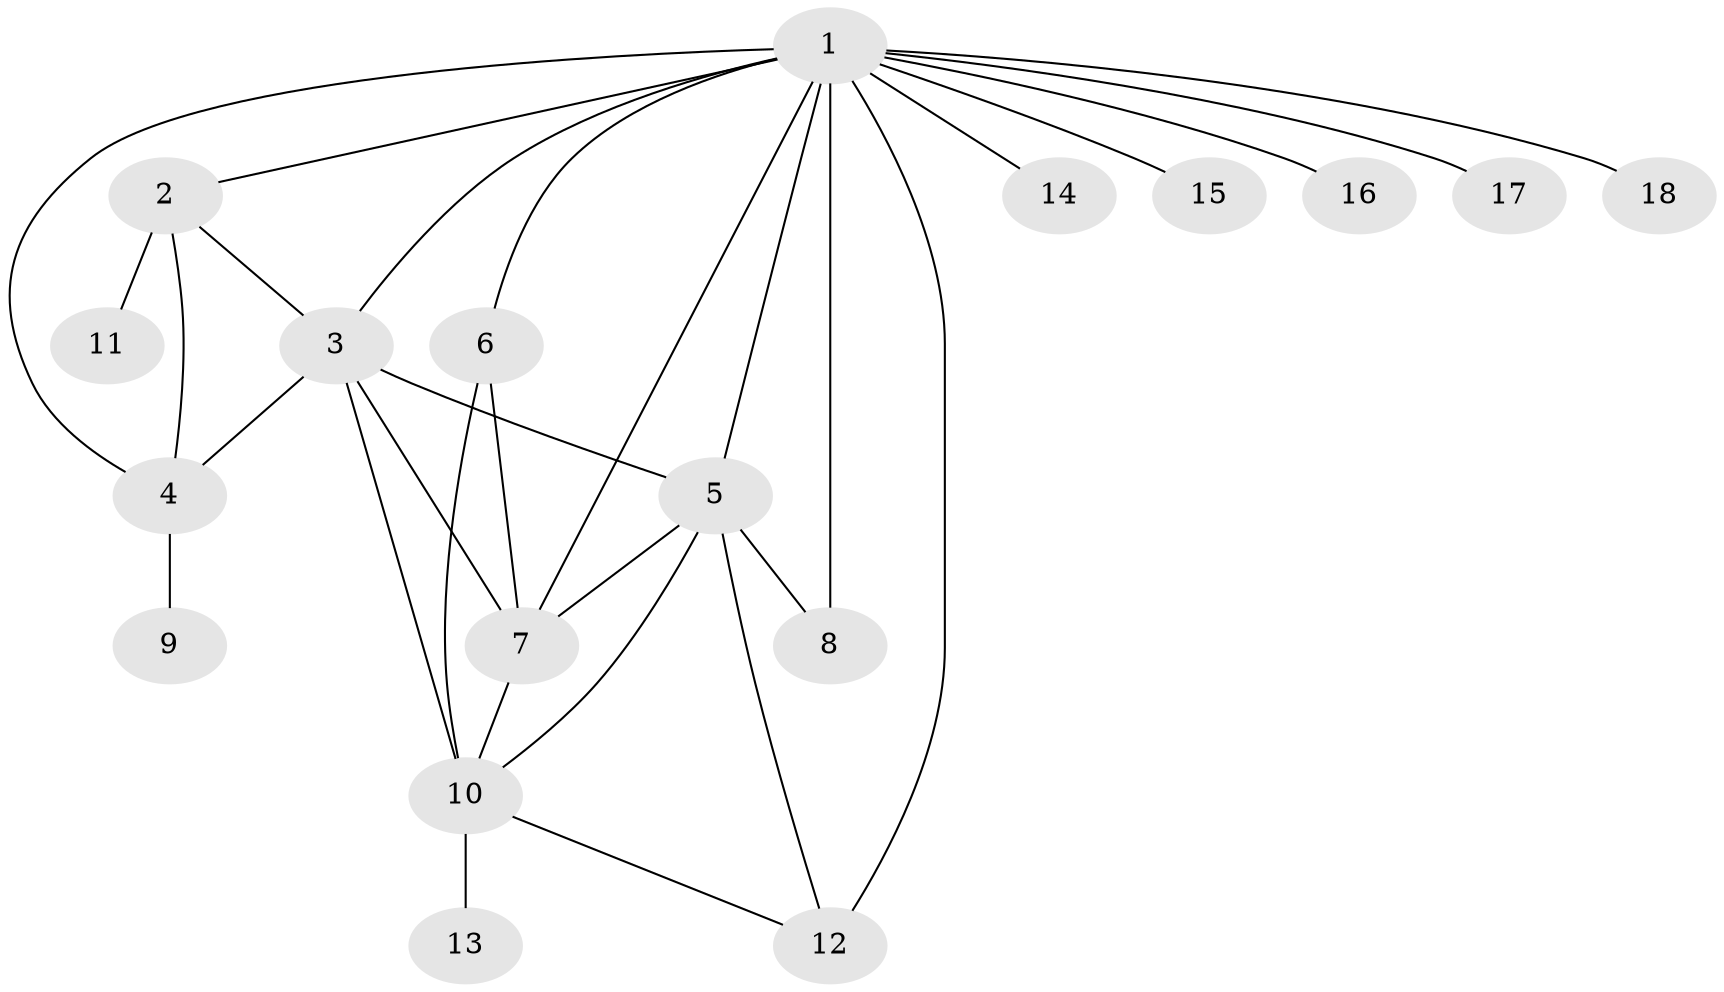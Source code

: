 // original degree distribution, {24: 0.017857142857142856, 7: 0.03571428571428571, 13: 0.017857142857142856, 2: 0.23214285714285715, 1: 0.44642857142857145, 4: 0.03571428571428571, 6: 0.03571428571428571, 5: 0.07142857142857142, 3: 0.10714285714285714}
// Generated by graph-tools (version 1.1) at 2025/50/03/04/25 22:50:33]
// undirected, 18 vertices, 30 edges
graph export_dot {
  node [color=gray90,style=filled];
  1;
  2;
  3;
  4;
  5;
  6;
  7;
  8;
  9;
  10;
  11;
  12;
  13;
  14;
  15;
  16;
  17;
  18;
  1 -- 2 [weight=1.0];
  1 -- 3 [weight=3.0];
  1 -- 4 [weight=1.0];
  1 -- 5 [weight=2.0];
  1 -- 6 [weight=2.0];
  1 -- 7 [weight=2.0];
  1 -- 8 [weight=5.0];
  1 -- 12 [weight=2.0];
  1 -- 14 [weight=1.0];
  1 -- 15 [weight=1.0];
  1 -- 16 [weight=1.0];
  1 -- 17 [weight=1.0];
  1 -- 18 [weight=1.0];
  2 -- 3 [weight=1.0];
  2 -- 4 [weight=1.0];
  2 -- 11 [weight=3.0];
  3 -- 4 [weight=4.0];
  3 -- 5 [weight=1.0];
  3 -- 7 [weight=1.0];
  3 -- 10 [weight=2.0];
  4 -- 9 [weight=1.0];
  5 -- 7 [weight=1.0];
  5 -- 8 [weight=1.0];
  5 -- 10 [weight=1.0];
  5 -- 12 [weight=1.0];
  6 -- 7 [weight=1.0];
  6 -- 10 [weight=1.0];
  7 -- 10 [weight=1.0];
  10 -- 12 [weight=1.0];
  10 -- 13 [weight=2.0];
}
